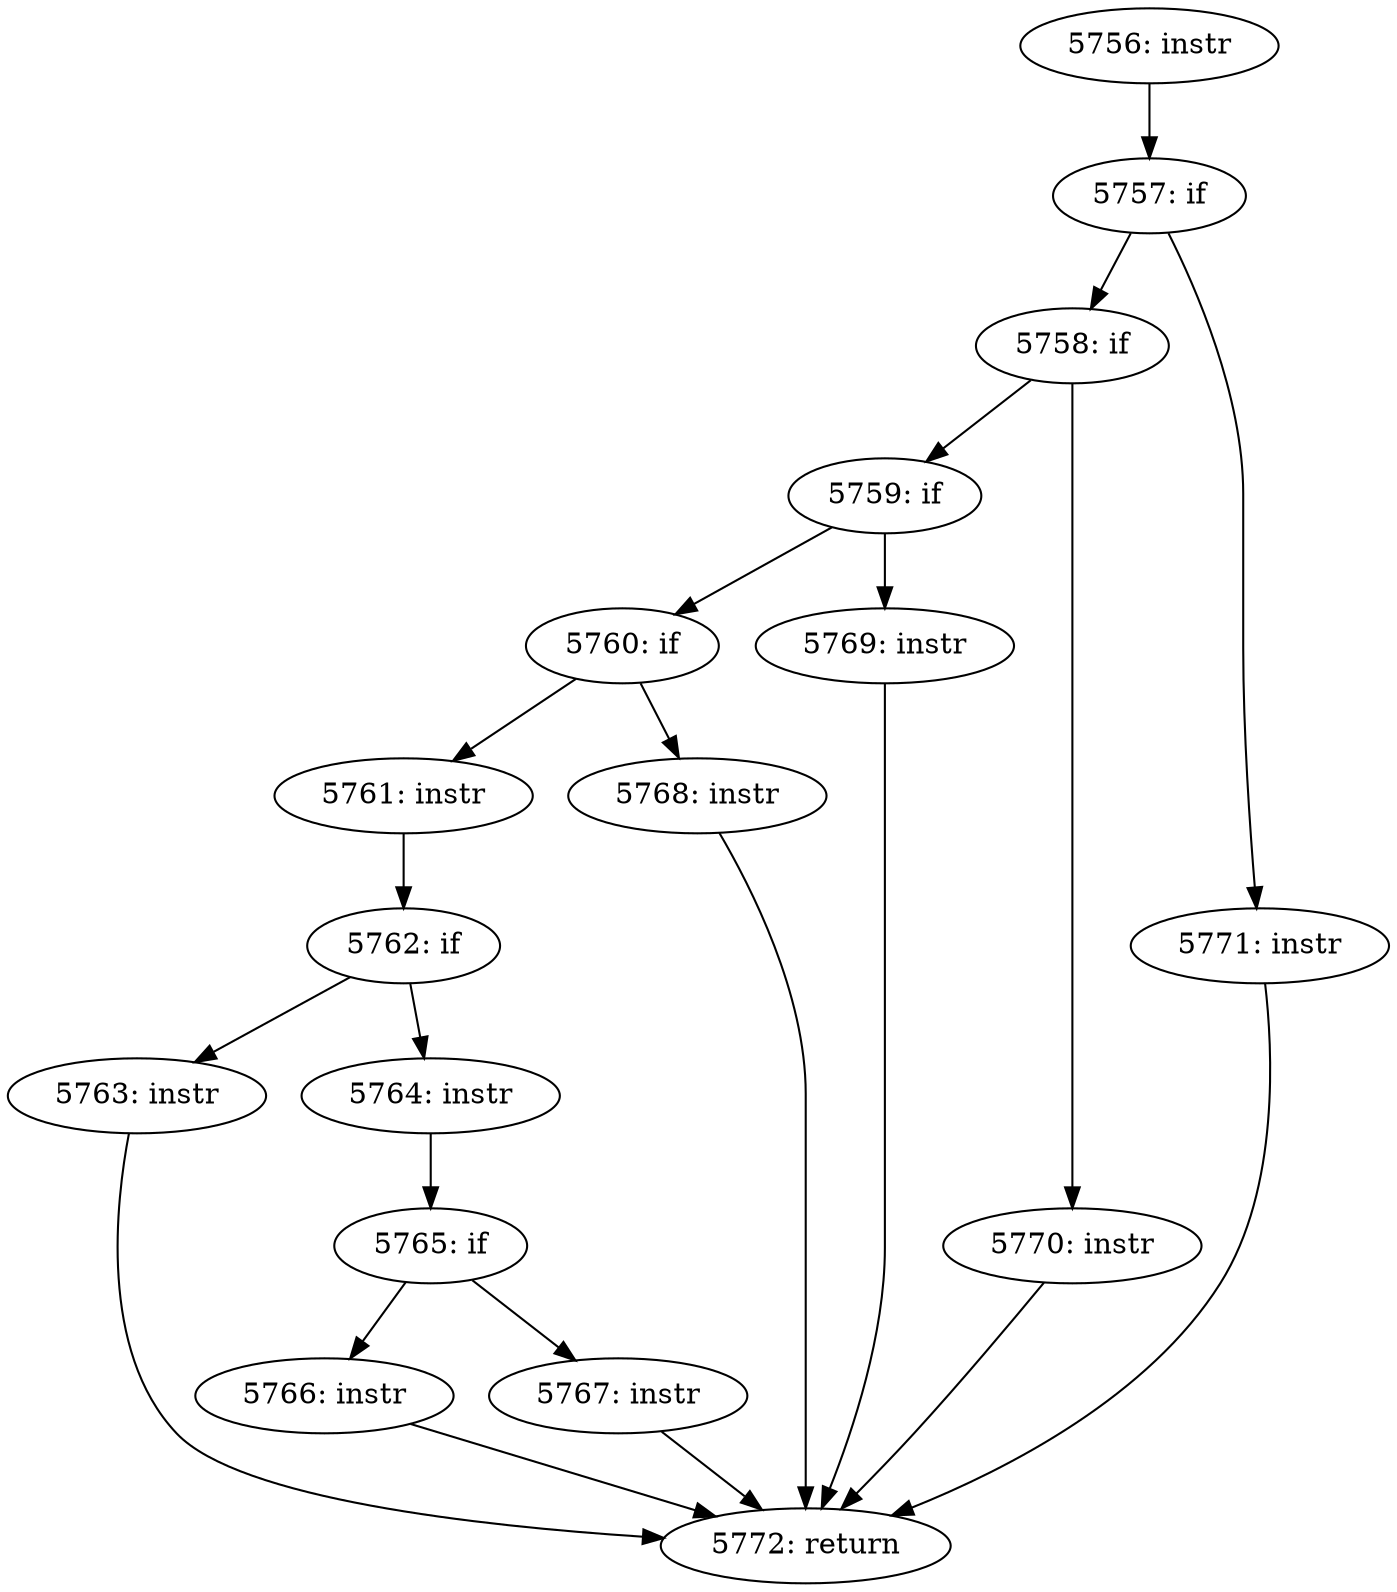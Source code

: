 digraph CFG_tcp_disordered_ack {
5756 [label="5756: instr"]
	5756 -> 5757
5757 [label="5757: if"]
	5757 -> 5758
	5757 -> 5771
5758 [label="5758: if"]
	5758 -> 5759
	5758 -> 5770
5759 [label="5759: if"]
	5759 -> 5760
	5759 -> 5769
5760 [label="5760: if"]
	5760 -> 5761
	5760 -> 5768
5761 [label="5761: instr"]
	5761 -> 5762
5762 [label="5762: if"]
	5762 -> 5763
	5762 -> 5764
5763 [label="5763: instr"]
	5763 -> 5772
5764 [label="5764: instr"]
	5764 -> 5765
5765 [label="5765: if"]
	5765 -> 5766
	5765 -> 5767
5766 [label="5766: instr"]
	5766 -> 5772
5767 [label="5767: instr"]
	5767 -> 5772
5768 [label="5768: instr"]
	5768 -> 5772
5769 [label="5769: instr"]
	5769 -> 5772
5770 [label="5770: instr"]
	5770 -> 5772
5771 [label="5771: instr"]
	5771 -> 5772
5772 [label="5772: return"]
	
}
